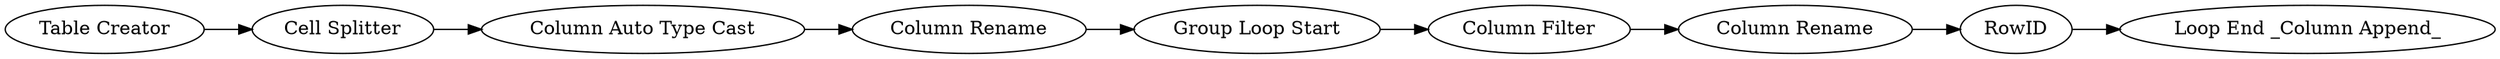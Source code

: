 digraph {
	66 -> 72
	70 -> 74
	76 -> 75
	65 -> 66
	71 -> 76
	64 -> 65
	72 -> 70
	74 -> 71
	64 [label="Table Creator"]
	66 [label="Column Auto Type Cast"]
	70 [label="Group Loop Start"]
	65 [label="Cell Splitter"]
	71 [label="Column Rename"]
	72 [label="Column Rename"]
	76 [label=RowID]
	74 [label="Column Filter"]
	75 [label="Loop End _Column Append_"]
	rankdir=LR
}
